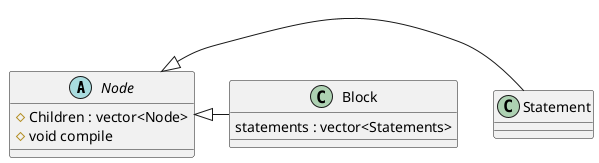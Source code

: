 @startuml AstObjs
abstract class Node {
    #Children : vector<Node>
    #void compile
}
class Block {
    statements : vector<Statements>
}
class Statement

Node <|- Statement
Node <|- Block
@enduml